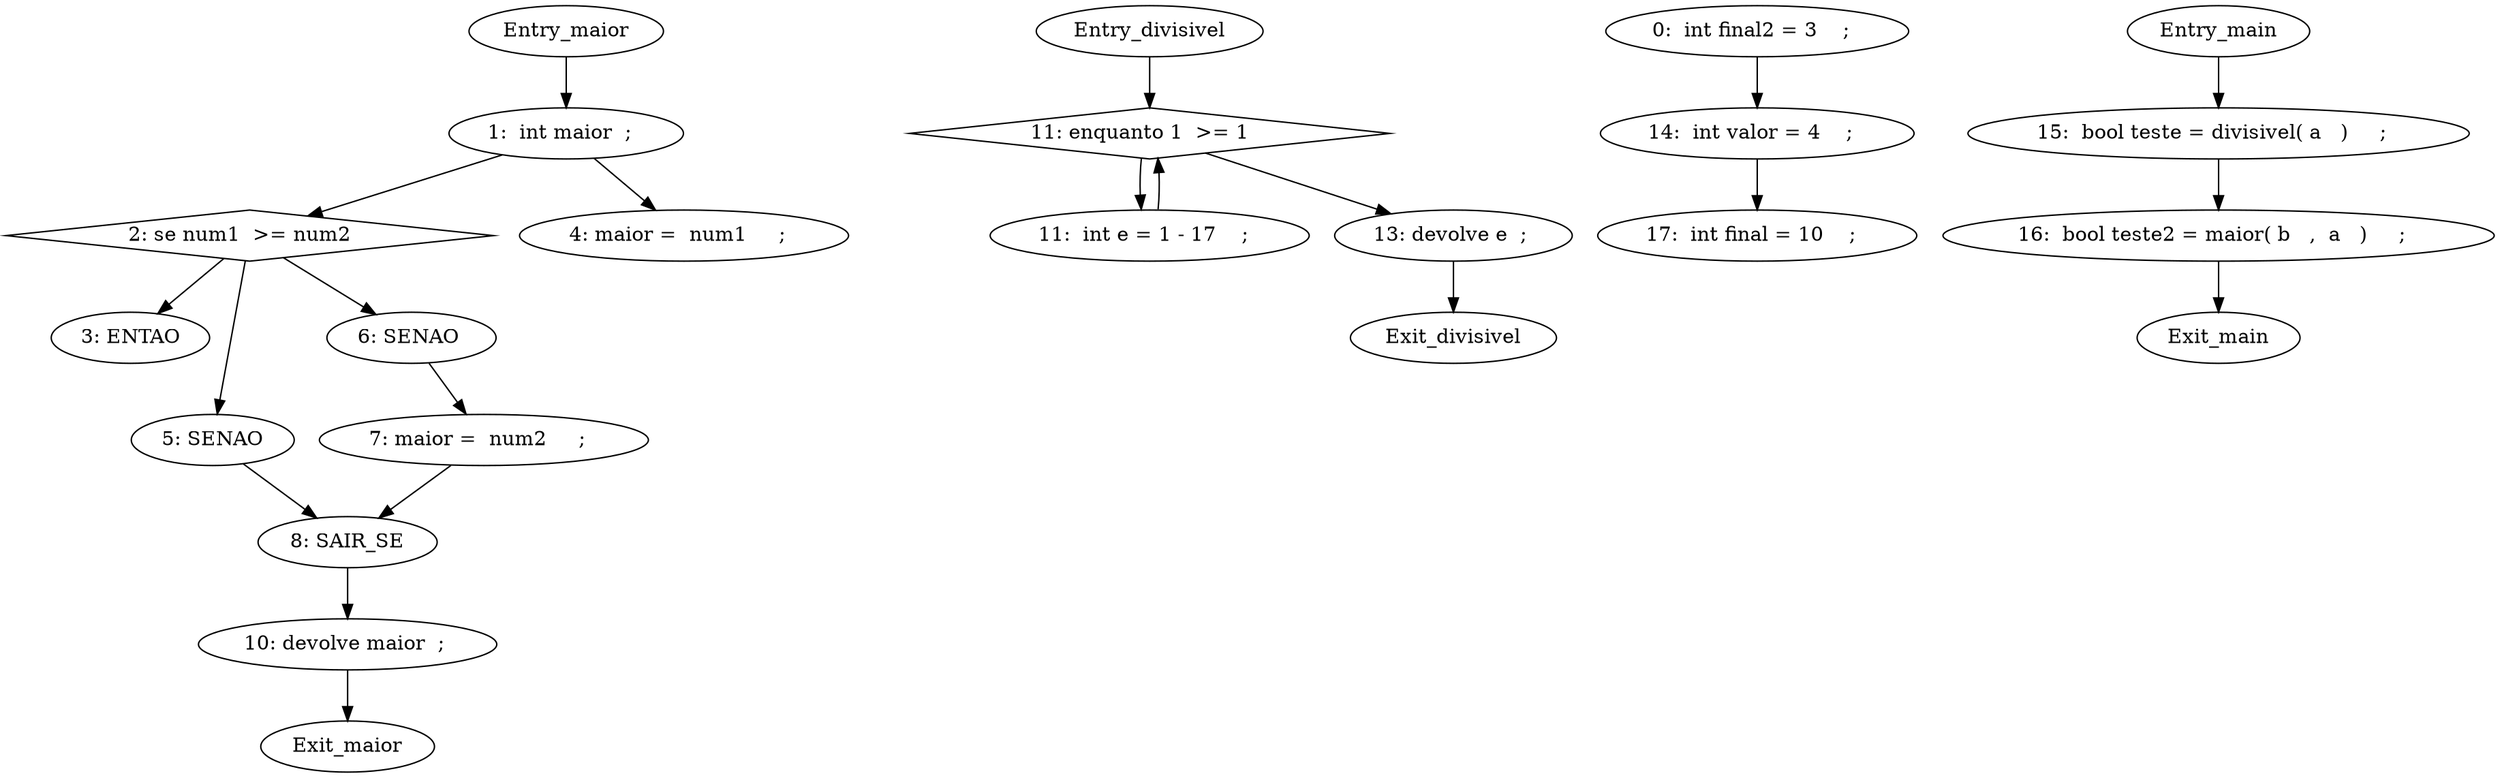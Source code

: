 digraph G {
"Entry_maior" -> "1:  int maior  ;  "
"1:  int maior  ;  " -> "2: se num1  >= num2   "
"2: se num1  >= num2   " -> "3: ENTAO"
"2: se num1  >= num2   " [shape=diamond]
"1:  int maior  ;  " -> "4: maior =  num1     ;  "
"2: se num1  >= num2   " -> "5: SENAO"
"2: se num1  >= num2   " -> "6: SENAO "
"6: SENAO " -> "7: maior =  num2     ;  "
"7: maior =  num2     ;  " -> "8: SAIR_SE"
"5: SENAO" -> "8: SAIR_SE"
"8: SAIR_SE" -> "10: devolve maior  ; "
"10: devolve maior  ; " -> "Exit_maior"
"Entry_divisivel" -> "11: enquanto 1  >= 1   "
"11: enquanto 1  >= 1   " [shape=diamond]
"11: enquanto 1  >= 1   " -> "11:  int e = 1 - 17    ;  "
"11:  int e = 1 - 17    ;  " -> "11: enquanto 1  >= 1   "
"11: enquanto 1  >= 1   " -> "13: devolve e  ; "
"13: devolve e  ; " -> "Exit_divisivel"
"0:  int final2 = 3    ;  " -> "14:  int valor = 4    ;  "
"Entry_main" -> "15:  bool teste = divisivel( a   )     ;  "
"15:  bool teste = divisivel( a   )     ;  " -> "16:  bool teste2 = maior( b   ,  a   )     ;  "
"16:  bool teste2 = maior( b   ,  a   )     ;  " -> Exit_main
"14:  int valor = 4    ;  " -> "17:  int final = 10    ;  "
}
